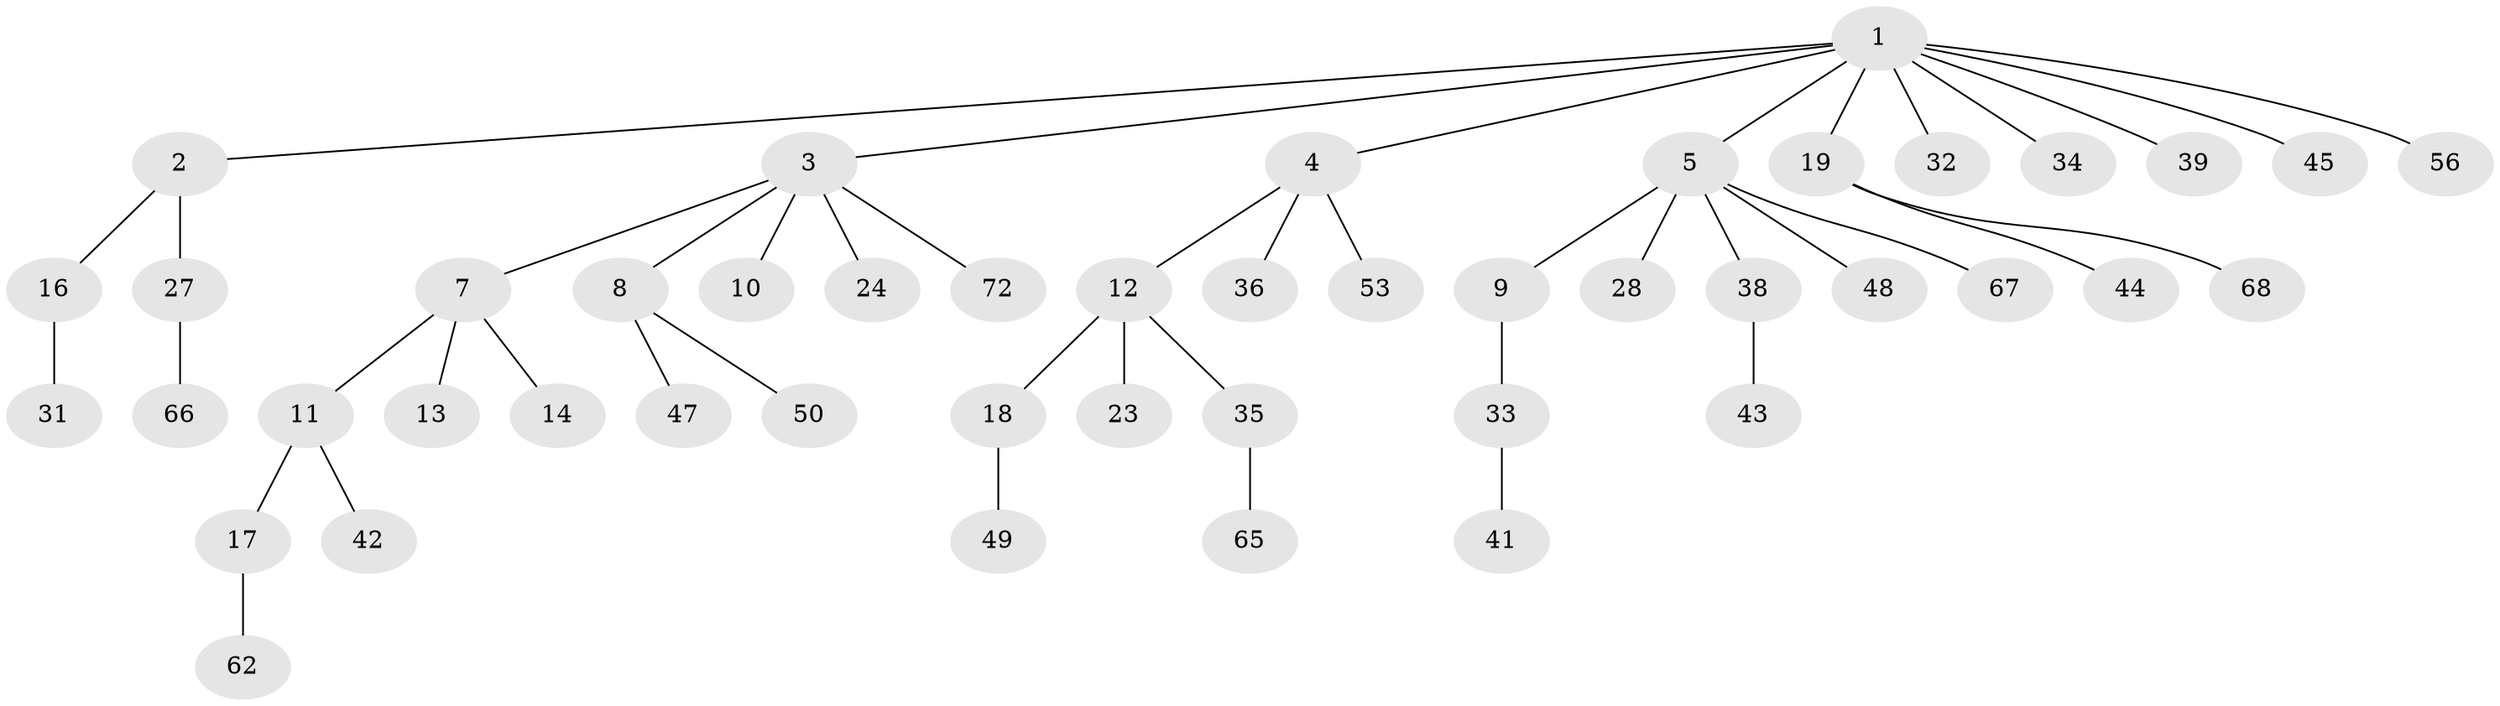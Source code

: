 // original degree distribution, {7: 0.027777777777777776, 4: 0.06944444444444445, 5: 0.027777777777777776, 3: 0.1111111111111111, 2: 0.2638888888888889, 1: 0.5}
// Generated by graph-tools (version 1.1) at 2025/11/02/27/25 16:11:25]
// undirected, 46 vertices, 45 edges
graph export_dot {
graph [start="1"]
  node [color=gray90,style=filled];
  1 [super="+6"];
  2 [super="+51"];
  3 [super="+63"];
  4 [super="+30"];
  5 [super="+21"];
  7 [super="+22"];
  8 [super="+37"];
  9;
  10 [super="+25"];
  11;
  12 [super="+15"];
  13;
  14 [super="+46"];
  16 [super="+29"];
  17 [super="+20"];
  18;
  19 [super="+57"];
  23 [super="+26"];
  24 [super="+69"];
  27 [super="+55"];
  28;
  31;
  32 [super="+59"];
  33 [super="+54"];
  34 [super="+58"];
  35 [super="+52"];
  36;
  38 [super="+60"];
  39 [super="+40"];
  41;
  42 [super="+70"];
  43;
  44;
  45 [super="+61"];
  47 [super="+64"];
  48;
  49;
  50;
  53;
  56;
  62;
  65;
  66;
  67;
  68 [super="+71"];
  72;
  1 -- 2;
  1 -- 3;
  1 -- 4;
  1 -- 5;
  1 -- 39;
  1 -- 45;
  1 -- 32;
  1 -- 34;
  1 -- 19;
  1 -- 56;
  2 -- 16;
  2 -- 27;
  3 -- 7;
  3 -- 8;
  3 -- 10;
  3 -- 24;
  3 -- 72;
  4 -- 12;
  4 -- 36;
  4 -- 53;
  5 -- 9;
  5 -- 28;
  5 -- 48;
  5 -- 67;
  5 -- 38;
  7 -- 11;
  7 -- 13;
  7 -- 14;
  8 -- 47;
  8 -- 50;
  9 -- 33;
  11 -- 17;
  11 -- 42;
  12 -- 35;
  12 -- 18;
  12 -- 23;
  16 -- 31;
  17 -- 62;
  18 -- 49;
  19 -- 44;
  19 -- 68;
  27 -- 66;
  33 -- 41;
  35 -- 65;
  38 -- 43;
}
